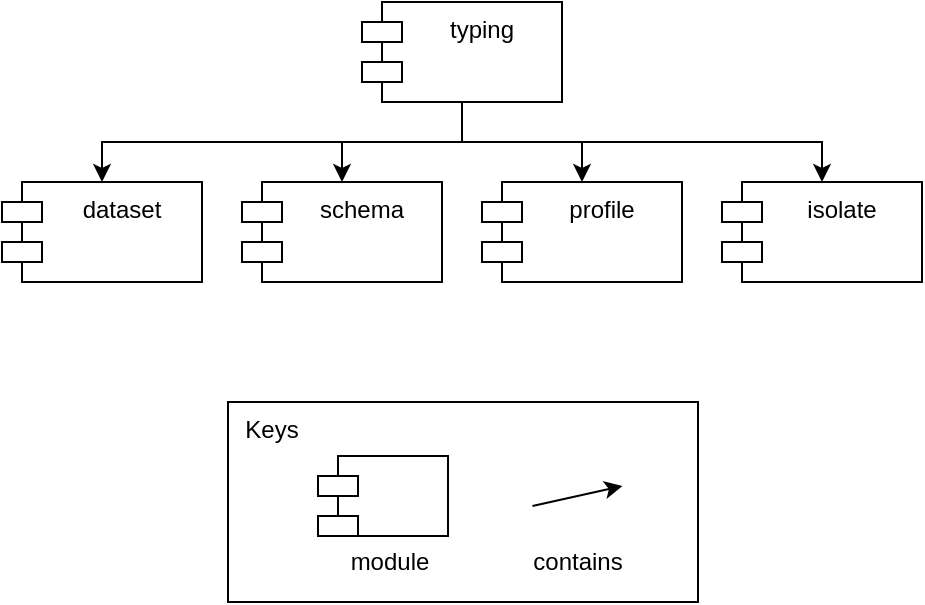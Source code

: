 <mxfile version="13.6.9" type="device"><diagram id="scXWIIM7m0YdVvRT1p3Q" name="Page-1"><mxGraphModel dx="1422" dy="846" grid="1" gridSize="10" guides="1" tooltips="1" connect="1" arrows="1" fold="1" page="1" pageScale="1" pageWidth="850" pageHeight="1100" math="0" shadow="0"><root><mxCell id="0"/><mxCell id="1" parent="0"/><mxCell id="r8_TDN5J0d-XI9HUlEZl-5" style="edgeStyle=orthogonalEdgeStyle;rounded=0;orthogonalLoop=1;jettySize=auto;html=1;exitX=0.5;exitY=1;exitDx=0;exitDy=0;entryX=0.5;entryY=0;entryDx=0;entryDy=0;" parent="1" source="r8_TDN5J0d-XI9HUlEZl-12" target="r8_TDN5J0d-XI9HUlEZl-13" edge="1"><mxGeometry relative="1" as="geometry"/></mxCell><mxCell id="r8_TDN5J0d-XI9HUlEZl-6" style="edgeStyle=orthogonalEdgeStyle;rounded=0;orthogonalLoop=1;jettySize=auto;html=1;exitX=0.5;exitY=1;exitDx=0;exitDy=0;entryX=0.5;entryY=0;entryDx=0;entryDy=0;" parent="1" source="r8_TDN5J0d-XI9HUlEZl-12" target="r8_TDN5J0d-XI9HUlEZl-14" edge="1"><mxGeometry relative="1" as="geometry"/></mxCell><mxCell id="r8_TDN5J0d-XI9HUlEZl-7" style="edgeStyle=orthogonalEdgeStyle;rounded=0;orthogonalLoop=1;jettySize=auto;html=1;exitX=0.5;exitY=1;exitDx=0;exitDy=0;entryX=0.5;entryY=0;entryDx=0;entryDy=0;" parent="1" source="r8_TDN5J0d-XI9HUlEZl-12" target="r8_TDN5J0d-XI9HUlEZl-17" edge="1"><mxGeometry relative="1" as="geometry"/></mxCell><mxCell id="r8_TDN5J0d-XI9HUlEZl-9" style="edgeStyle=orthogonalEdgeStyle;rounded=0;orthogonalLoop=1;jettySize=auto;html=1;exitX=0.5;exitY=1;exitDx=0;exitDy=0;entryX=0.5;entryY=0;entryDx=0;entryDy=0;" parent="1" source="r8_TDN5J0d-XI9HUlEZl-12" target="r8_TDN5J0d-XI9HUlEZl-15" edge="1"><mxGeometry relative="1" as="geometry"/></mxCell><mxCell id="r8_TDN5J0d-XI9HUlEZl-12" value="typing" style="shape=module;align=left;spacingLeft=20;align=center;verticalAlign=top;" parent="1" vertex="1"><mxGeometry x="375" y="480" width="100" height="50" as="geometry"/></mxCell><mxCell id="r8_TDN5J0d-XI9HUlEZl-13" value="profile" style="shape=module;align=left;spacingLeft=20;align=center;verticalAlign=top;" parent="1" vertex="1"><mxGeometry x="435" y="570" width="100" height="50" as="geometry"/></mxCell><mxCell id="r8_TDN5J0d-XI9HUlEZl-14" value="schema" style="shape=module;align=left;spacingLeft=20;align=center;verticalAlign=top;" parent="1" vertex="1"><mxGeometry x="315" y="570" width="100" height="50" as="geometry"/></mxCell><mxCell id="r8_TDN5J0d-XI9HUlEZl-15" value="dataset" style="shape=module;align=left;spacingLeft=20;align=center;verticalAlign=top;" parent="1" vertex="1"><mxGeometry x="195" y="570" width="100" height="50" as="geometry"/></mxCell><mxCell id="r8_TDN5J0d-XI9HUlEZl-17" value="isolate" style="shape=module;align=left;spacingLeft=20;align=center;verticalAlign=top;" parent="1" vertex="1"><mxGeometry x="555" y="570" width="100" height="50" as="geometry"/></mxCell><mxCell id="ovOCe3xw66cwfJlN52C9-1" value="" style="group" vertex="1" connectable="0" parent="1"><mxGeometry x="308" y="680" width="235" height="100" as="geometry"/></mxCell><mxCell id="ovOCe3xw66cwfJlN52C9-2" value="&amp;nbsp; Keys" style="rounded=0;whiteSpace=wrap;html=1;align=left;verticalAlign=top;" vertex="1" parent="ovOCe3xw66cwfJlN52C9-1"><mxGeometry width="235" height="100" as="geometry"/></mxCell><mxCell id="ovOCe3xw66cwfJlN52C9-3" value="" style="endArrow=classic;html=1;exitX=1;exitY=0.5;exitDx=0;exitDy=0;startArrow=none;startFill=0;endFill=1;" edge="1" parent="ovOCe3xw66cwfJlN52C9-1"><mxGeometry width="50" height="50" relative="1" as="geometry"><mxPoint x="152.25" y="52" as="sourcePoint"/><mxPoint x="197.25" y="42" as="targetPoint"/></mxGeometry></mxCell><mxCell id="ovOCe3xw66cwfJlN52C9-4" value="contains" style="text;html=1;strokeColor=none;fillColor=none;align=center;verticalAlign=middle;whiteSpace=wrap;rounded=0;" vertex="1" parent="ovOCe3xw66cwfJlN52C9-1"><mxGeometry x="145" y="70" width="59.5" height="20" as="geometry"/></mxCell><mxCell id="ovOCe3xw66cwfJlN52C9-5" value="" style="shape=module;align=left;spacingLeft=20;align=center;verticalAlign=top;" vertex="1" parent="ovOCe3xw66cwfJlN52C9-1"><mxGeometry x="45" y="27" width="65" height="40" as="geometry"/></mxCell><mxCell id="ovOCe3xw66cwfJlN52C9-6" value="module" style="text;html=1;strokeColor=none;fillColor=none;align=center;verticalAlign=middle;whiteSpace=wrap;rounded=0;" vertex="1" parent="ovOCe3xw66cwfJlN52C9-1"><mxGeometry x="50.5" y="70" width="59.5" height="20" as="geometry"/></mxCell></root></mxGraphModel></diagram></mxfile>
